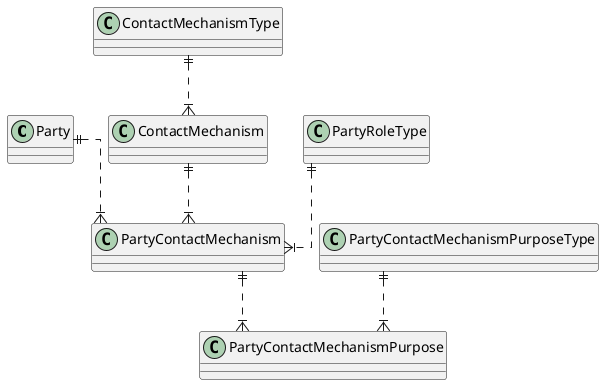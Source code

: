 @startuml
' hide the spot
' hide circle

' avoid problems with angled crows feet
skinparam linetype ortho

Party ||..|{ PartyContactMechanism
ContactMechanism ||..|{ PartyContactMechanism
ContactMechanismType ||..|{ ContactMechanism
PartyContactMechanism ||..|{ PartyContactMechanismPurpose
PartyContactMechanismPurposeType ||..|{ PartyContactMechanismPurpose
PartyRoleType ||..|{ PartyContactMechanism

@enduml
